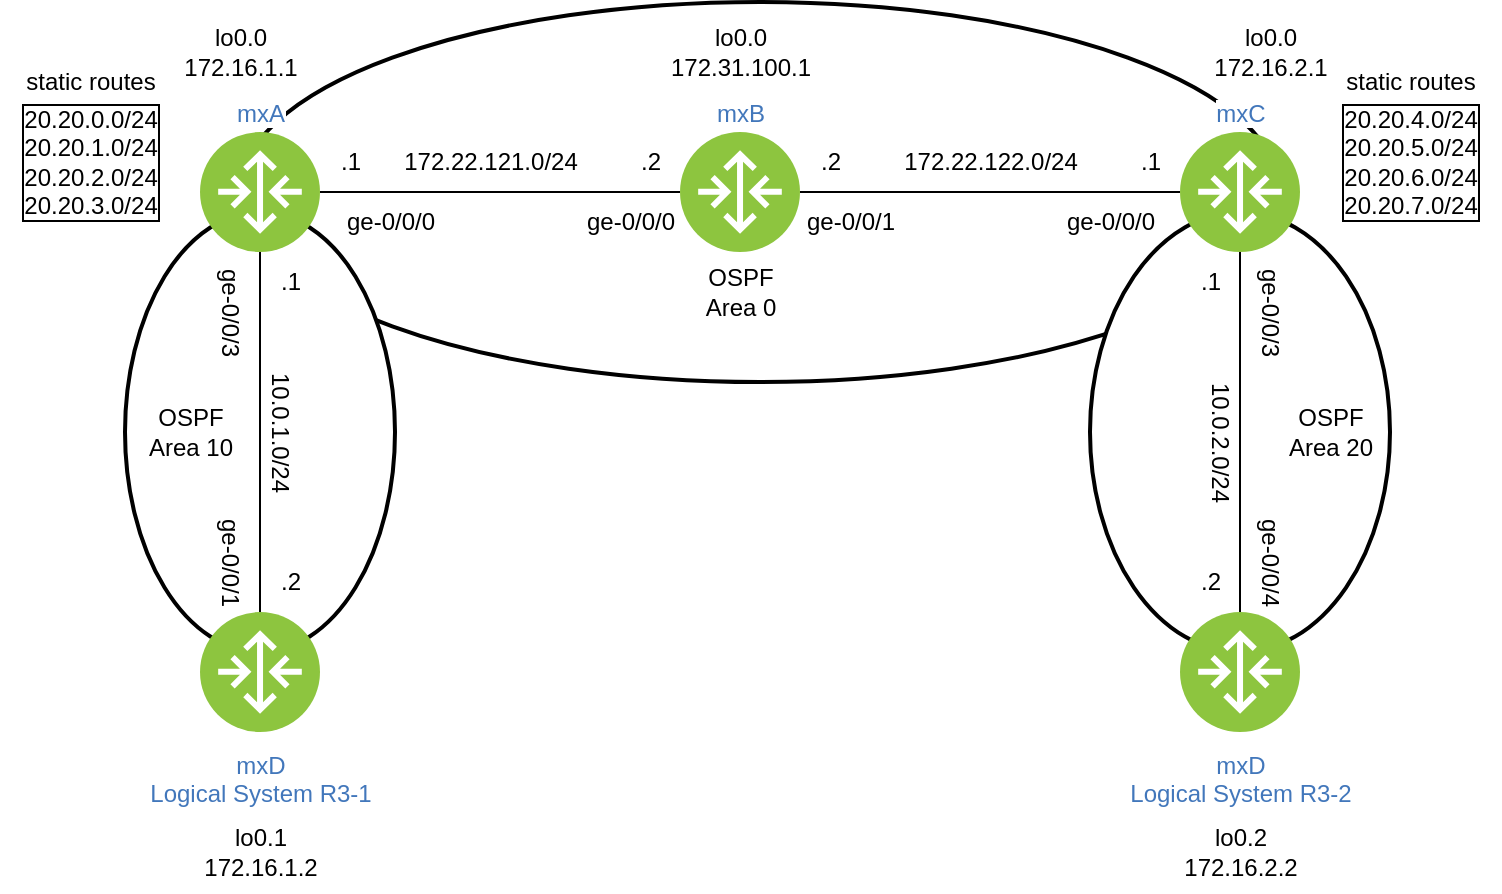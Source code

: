 <mxfile version="24.6.4" type="device">
  <diagram name="Page-1" id="bDI1pjuM8JZdb6f9g307">
    <mxGraphModel dx="2074" dy="1098" grid="1" gridSize="10" guides="1" tooltips="1" connect="1" arrows="1" fold="1" page="1" pageScale="1" pageWidth="850" pageHeight="1100" math="0" shadow="0">
      <root>
        <mxCell id="0" />
        <mxCell id="1" parent="0" />
        <mxCell id="jEIt-yq-As6PmatTHheS-27" value="" style="strokeWidth=2;html=1;shape=mxgraph.flowchart.start_1;whiteSpace=wrap;rotation=0;" vertex="1" parent="1">
          <mxGeometry x="180" y="115" width="520" height="190" as="geometry" />
        </mxCell>
        <mxCell id="jEIt-yq-As6PmatTHheS-5" style="edgeStyle=orthogonalEdgeStyle;rounded=0;orthogonalLoop=1;jettySize=auto;html=1;exitX=1;exitY=0.5;exitDx=0;exitDy=0;endArrow=none;endFill=0;" edge="1" parent="1" source="jEIt-yq-As6PmatTHheS-1" target="jEIt-yq-As6PmatTHheS-2">
          <mxGeometry relative="1" as="geometry" />
        </mxCell>
        <mxCell id="jEIt-yq-As6PmatTHheS-18" value="" style="strokeWidth=2;html=1;shape=mxgraph.flowchart.start_1;whiteSpace=wrap;rotation=90;" vertex="1" parent="1">
          <mxGeometry x="570" y="255" width="220" height="150" as="geometry" />
        </mxCell>
        <mxCell id="jEIt-yq-As6PmatTHheS-17" value="" style="strokeWidth=2;html=1;shape=mxgraph.flowchart.start_1;whiteSpace=wrap;rotation=90;" vertex="1" parent="1">
          <mxGeometry x="80" y="262.5" width="220" height="135" as="geometry" />
        </mxCell>
        <mxCell id="jEIt-yq-As6PmatTHheS-1" value="mxA" style="image;aspect=fixed;perimeter=ellipsePerimeter;html=1;align=center;shadow=0;dashed=0;fontColor=#4277BB;labelBackgroundColor=default;fontSize=12;spacingTop=3;image=img/lib/ibm/vpc/Router.svg;labelPosition=center;verticalLabelPosition=top;verticalAlign=bottom;" vertex="1" parent="1">
          <mxGeometry x="160" y="180" width="60" height="60" as="geometry" />
        </mxCell>
        <mxCell id="jEIt-yq-As6PmatTHheS-6" style="edgeStyle=orthogonalEdgeStyle;rounded=0;orthogonalLoop=1;jettySize=auto;html=1;exitX=1;exitY=0.5;exitDx=0;exitDy=0;entryX=0;entryY=0.5;entryDx=0;entryDy=0;endArrow=none;endFill=0;" edge="1" parent="1" source="jEIt-yq-As6PmatTHheS-2" target="jEIt-yq-As6PmatTHheS-3">
          <mxGeometry relative="1" as="geometry" />
        </mxCell>
        <mxCell id="jEIt-yq-As6PmatTHheS-2" value="mxB" style="image;aspect=fixed;perimeter=ellipsePerimeter;html=1;align=center;shadow=0;dashed=0;fontColor=#4277BB;labelBackgroundColor=default;fontSize=12;spacingTop=3;image=img/lib/ibm/vpc/Router.svg;labelPosition=center;verticalLabelPosition=top;verticalAlign=bottom;" vertex="1" parent="1">
          <mxGeometry x="400" y="180" width="60" height="60" as="geometry" />
        </mxCell>
        <mxCell id="jEIt-yq-As6PmatTHheS-3" value="mxC" style="image;aspect=fixed;perimeter=ellipsePerimeter;html=1;align=center;shadow=0;dashed=0;fontColor=#4277BB;labelBackgroundColor=default;fontSize=12;spacingTop=3;image=img/lib/ibm/vpc/Router.svg;labelPosition=center;verticalLabelPosition=top;verticalAlign=bottom;" vertex="1" parent="1">
          <mxGeometry x="650" y="180" width="60" height="60" as="geometry" />
        </mxCell>
        <mxCell id="jEIt-yq-As6PmatTHheS-12" style="rounded=0;orthogonalLoop=1;jettySize=auto;html=1;exitX=0.5;exitY=0;exitDx=0;exitDy=0;entryX=0.5;entryY=1;entryDx=0;entryDy=0;endArrow=none;endFill=0;" edge="1" parent="1" source="jEIt-yq-As6PmatTHheS-4" target="jEIt-yq-As6PmatTHheS-1">
          <mxGeometry relative="1" as="geometry" />
        </mxCell>
        <mxCell id="jEIt-yq-As6PmatTHheS-4" value="mxD&lt;div&gt;Logical System R3-1&lt;/div&gt;" style="image;aspect=fixed;perimeter=ellipsePerimeter;html=1;align=center;shadow=0;dashed=0;fontColor=#4277BB;labelBackgroundColor=default;fontSize=12;spacingTop=3;image=img/lib/ibm/vpc/Router.svg;" vertex="1" parent="1">
          <mxGeometry x="160" y="420" width="60" height="60" as="geometry" />
        </mxCell>
        <mxCell id="jEIt-yq-As6PmatTHheS-9" value="lo0.0&lt;div&gt;172.16.1.1&lt;/div&gt;" style="text;html=1;align=center;verticalAlign=middle;resizable=0;points=[];autosize=1;strokeColor=none;fillColor=none;" vertex="1" parent="1">
          <mxGeometry x="140" y="120" width="80" height="40" as="geometry" />
        </mxCell>
        <mxCell id="jEIt-yq-As6PmatTHheS-10" value="lo0.0&lt;div&gt;172.31.100.1&lt;/div&gt;" style="text;html=1;align=center;verticalAlign=middle;resizable=0;points=[];autosize=1;strokeColor=none;fillColor=none;" vertex="1" parent="1">
          <mxGeometry x="385" y="120" width="90" height="40" as="geometry" />
        </mxCell>
        <mxCell id="jEIt-yq-As6PmatTHheS-13" style="rounded=0;orthogonalLoop=1;jettySize=auto;html=1;exitX=0.5;exitY=0;exitDx=0;exitDy=0;entryX=0.5;entryY=1;entryDx=0;entryDy=0;endArrow=none;endFill=0;" edge="1" parent="1" source="jEIt-yq-As6PmatTHheS-11" target="jEIt-yq-As6PmatTHheS-3">
          <mxGeometry relative="1" as="geometry" />
        </mxCell>
        <mxCell id="jEIt-yq-As6PmatTHheS-11" value="mxD&lt;div&gt;Logical System R3-2&lt;/div&gt;" style="image;aspect=fixed;perimeter=ellipsePerimeter;html=1;align=center;shadow=0;dashed=0;fontColor=#4277BB;labelBackgroundColor=default;fontSize=12;spacingTop=3;image=img/lib/ibm/vpc/Router.svg;" vertex="1" parent="1">
          <mxGeometry x="650" y="420" width="60" height="60" as="geometry" />
        </mxCell>
        <mxCell id="jEIt-yq-As6PmatTHheS-14" value="lo0.1&lt;div&gt;172.16.1.2&lt;/div&gt;" style="text;html=1;align=center;verticalAlign=middle;resizable=0;points=[];autosize=1;strokeColor=none;fillColor=none;" vertex="1" parent="1">
          <mxGeometry x="150" y="520" width="80" height="40" as="geometry" />
        </mxCell>
        <mxCell id="jEIt-yq-As6PmatTHheS-15" value="lo0.0&lt;div&gt;172.16.2.1&lt;/div&gt;" style="text;html=1;align=center;verticalAlign=middle;resizable=0;points=[];autosize=1;strokeColor=none;fillColor=none;" vertex="1" parent="1">
          <mxGeometry x="655" y="120" width="80" height="40" as="geometry" />
        </mxCell>
        <mxCell id="jEIt-yq-As6PmatTHheS-16" value="lo0.2&lt;div&gt;172.16.2.2&lt;/div&gt;" style="text;html=1;align=center;verticalAlign=middle;resizable=0;points=[];autosize=1;strokeColor=none;fillColor=none;" vertex="1" parent="1">
          <mxGeometry x="640" y="520" width="80" height="40" as="geometry" />
        </mxCell>
        <mxCell id="jEIt-yq-As6PmatTHheS-19" value="OSPF&lt;div&gt;Area 10&lt;/div&gt;" style="text;html=1;align=center;verticalAlign=middle;resizable=0;points=[];autosize=1;strokeColor=none;fillColor=none;" vertex="1" parent="1">
          <mxGeometry x="120" y="310" width="70" height="40" as="geometry" />
        </mxCell>
        <mxCell id="jEIt-yq-As6PmatTHheS-20" value="OSPF&lt;div&gt;Area 20&lt;/div&gt;" style="text;html=1;align=center;verticalAlign=middle;resizable=0;points=[];autosize=1;strokeColor=none;fillColor=none;" vertex="1" parent="1">
          <mxGeometry x="690" y="310" width="70" height="40" as="geometry" />
        </mxCell>
        <mxCell id="jEIt-yq-As6PmatTHheS-21" value="10.0.1.0/24" style="text;html=1;align=center;verticalAlign=middle;resizable=0;points=[];autosize=1;strokeColor=none;fillColor=none;rotation=90;" vertex="1" parent="1">
          <mxGeometry x="160" y="315" width="80" height="30" as="geometry" />
        </mxCell>
        <mxCell id="jEIt-yq-As6PmatTHheS-22" value="10.0.2.0/24" style="text;html=1;align=center;verticalAlign=middle;resizable=0;points=[];autosize=1;strokeColor=none;fillColor=none;rotation=90;" vertex="1" parent="1">
          <mxGeometry x="630" y="320" width="80" height="30" as="geometry" />
        </mxCell>
        <mxCell id="jEIt-yq-As6PmatTHheS-23" value=".1" style="text;html=1;align=center;verticalAlign=middle;resizable=0;points=[];autosize=1;strokeColor=none;fillColor=none;" vertex="1" parent="1">
          <mxGeometry x="190" y="240" width="30" height="30" as="geometry" />
        </mxCell>
        <mxCell id="jEIt-yq-As6PmatTHheS-24" value=".1" style="text;html=1;align=center;verticalAlign=middle;resizable=0;points=[];autosize=1;strokeColor=none;fillColor=none;" vertex="1" parent="1">
          <mxGeometry x="650" y="240" width="30" height="30" as="geometry" />
        </mxCell>
        <mxCell id="jEIt-yq-As6PmatTHheS-25" value=".2" style="text;html=1;align=center;verticalAlign=middle;resizable=0;points=[];autosize=1;strokeColor=none;fillColor=none;" vertex="1" parent="1">
          <mxGeometry x="190" y="390" width="30" height="30" as="geometry" />
        </mxCell>
        <mxCell id="jEIt-yq-As6PmatTHheS-26" value=".2" style="text;html=1;align=center;verticalAlign=middle;resizable=0;points=[];autosize=1;strokeColor=none;fillColor=none;" vertex="1" parent="1">
          <mxGeometry x="650" y="390" width="30" height="30" as="geometry" />
        </mxCell>
        <mxCell id="jEIt-yq-As6PmatTHheS-30" value="172.22.121.0/24" style="text;html=1;align=center;verticalAlign=middle;resizable=0;points=[];autosize=1;strokeColor=none;fillColor=none;" vertex="1" parent="1">
          <mxGeometry x="250" y="180" width="110" height="30" as="geometry" />
        </mxCell>
        <mxCell id="jEIt-yq-As6PmatTHheS-31" value="172.22.122.0/24" style="text;html=1;align=center;verticalAlign=middle;resizable=0;points=[];autosize=1;strokeColor=none;fillColor=none;" vertex="1" parent="1">
          <mxGeometry x="500" y="180" width="110" height="30" as="geometry" />
        </mxCell>
        <mxCell id="jEIt-yq-As6PmatTHheS-32" value=".1" style="text;html=1;align=center;verticalAlign=middle;resizable=0;points=[];autosize=1;strokeColor=none;fillColor=none;" vertex="1" parent="1">
          <mxGeometry x="620" y="180" width="30" height="30" as="geometry" />
        </mxCell>
        <mxCell id="jEIt-yq-As6PmatTHheS-33" value=".2" style="text;html=1;align=center;verticalAlign=middle;resizable=0;points=[];autosize=1;strokeColor=none;fillColor=none;" vertex="1" parent="1">
          <mxGeometry x="370" y="180" width="30" height="30" as="geometry" />
        </mxCell>
        <mxCell id="jEIt-yq-As6PmatTHheS-34" value=".1" style="text;html=1;align=center;verticalAlign=middle;resizable=0;points=[];autosize=1;strokeColor=none;fillColor=none;" vertex="1" parent="1">
          <mxGeometry x="220" y="180" width="30" height="30" as="geometry" />
        </mxCell>
        <mxCell id="jEIt-yq-As6PmatTHheS-35" value=".2" style="text;html=1;align=center;verticalAlign=middle;resizable=0;points=[];autosize=1;strokeColor=none;fillColor=none;" vertex="1" parent="1">
          <mxGeometry x="460" y="180" width="30" height="30" as="geometry" />
        </mxCell>
        <mxCell id="jEIt-yq-As6PmatTHheS-36" value="OSPF&lt;div&gt;Area 0&lt;/div&gt;" style="text;html=1;align=center;verticalAlign=middle;resizable=0;points=[];autosize=1;strokeColor=none;fillColor=none;" vertex="1" parent="1">
          <mxGeometry x="400" y="240" width="60" height="40" as="geometry" />
        </mxCell>
        <mxCell id="jEIt-yq-As6PmatTHheS-37" value="ge-0/0/0" style="text;html=1;align=center;verticalAlign=middle;resizable=0;points=[];autosize=1;strokeColor=none;fillColor=none;" vertex="1" parent="1">
          <mxGeometry x="220" y="210" width="70" height="30" as="geometry" />
        </mxCell>
        <mxCell id="jEIt-yq-As6PmatTHheS-38" value="ge-0/0/0" style="text;html=1;align=center;verticalAlign=middle;resizable=0;points=[];autosize=1;strokeColor=none;fillColor=none;" vertex="1" parent="1">
          <mxGeometry x="580" y="210" width="70" height="30" as="geometry" />
        </mxCell>
        <mxCell id="jEIt-yq-As6PmatTHheS-39" value="ge-0/0/1" style="text;html=1;align=center;verticalAlign=middle;resizable=0;points=[];autosize=1;strokeColor=none;fillColor=none;" vertex="1" parent="1">
          <mxGeometry x="450" y="210" width="70" height="30" as="geometry" />
        </mxCell>
        <mxCell id="jEIt-yq-As6PmatTHheS-41" value="ge-0/0/0" style="text;html=1;align=center;verticalAlign=middle;resizable=0;points=[];autosize=1;strokeColor=none;fillColor=none;" vertex="1" parent="1">
          <mxGeometry x="340" y="210" width="70" height="30" as="geometry" />
        </mxCell>
        <mxCell id="jEIt-yq-As6PmatTHheS-42" value="ge-0/0/1" style="text;html=1;align=center;verticalAlign=middle;resizable=0;points=[];autosize=1;strokeColor=none;fillColor=none;rotation=90;" vertex="1" parent="1">
          <mxGeometry x="140" y="380" width="70" height="30" as="geometry" />
        </mxCell>
        <mxCell id="jEIt-yq-As6PmatTHheS-43" value="ge-0/0/3" style="text;html=1;align=center;verticalAlign=middle;resizable=0;points=[];autosize=1;strokeColor=none;fillColor=none;rotation=90;" vertex="1" parent="1">
          <mxGeometry x="140" y="255" width="70" height="30" as="geometry" />
        </mxCell>
        <mxCell id="jEIt-yq-As6PmatTHheS-44" value="ge-0/0/3" style="text;html=1;align=center;verticalAlign=middle;resizable=0;points=[];autosize=1;strokeColor=none;fillColor=none;rotation=90;" vertex="1" parent="1">
          <mxGeometry x="660" y="255" width="70" height="30" as="geometry" />
        </mxCell>
        <mxCell id="jEIt-yq-As6PmatTHheS-45" value="ge-0/0/4" style="text;html=1;align=center;verticalAlign=middle;resizable=0;points=[];autosize=1;strokeColor=none;fillColor=none;rotation=90;" vertex="1" parent="1">
          <mxGeometry x="660" y="380" width="70" height="30" as="geometry" />
        </mxCell>
        <mxCell id="jEIt-yq-As6PmatTHheS-46" value="&lt;div&gt;20.20.4.0/24&lt;/div&gt;&lt;div&gt;20.20.5.0/24&lt;/div&gt;&lt;div&gt;20.20.6.0/24&lt;/div&gt;&lt;div&gt;20.20.7.0/24&lt;/div&gt;" style="text;html=1;align=center;verticalAlign=middle;resizable=0;points=[];autosize=1;strokeColor=none;fillColor=none;labelBorderColor=default;" vertex="1" parent="1">
          <mxGeometry x="720" y="160" width="90" height="70" as="geometry" />
        </mxCell>
        <mxCell id="jEIt-yq-As6PmatTHheS-47" value="&lt;div&gt;20.20.0.0/24&lt;/div&gt;&lt;div&gt;20.20.1.0/24&lt;/div&gt;&lt;div&gt;20.20.2.0/24&lt;/div&gt;&lt;div&gt;20.20.3.0/24&lt;/div&gt;" style="text;html=1;align=center;verticalAlign=middle;resizable=0;points=[];autosize=1;strokeColor=none;fillColor=none;labelBorderColor=default;" vertex="1" parent="1">
          <mxGeometry x="60" y="160" width="90" height="70" as="geometry" />
        </mxCell>
        <mxCell id="jEIt-yq-As6PmatTHheS-48" value="static routes" style="text;html=1;align=center;verticalAlign=middle;resizable=0;points=[];autosize=1;strokeColor=none;fillColor=none;" vertex="1" parent="1">
          <mxGeometry x="60" y="140" width="90" height="30" as="geometry" />
        </mxCell>
        <mxCell id="jEIt-yq-As6PmatTHheS-49" value="static routes" style="text;html=1;align=center;verticalAlign=middle;resizable=0;points=[];autosize=1;strokeColor=none;fillColor=none;" vertex="1" parent="1">
          <mxGeometry x="720" y="140" width="90" height="30" as="geometry" />
        </mxCell>
      </root>
    </mxGraphModel>
  </diagram>
</mxfile>
